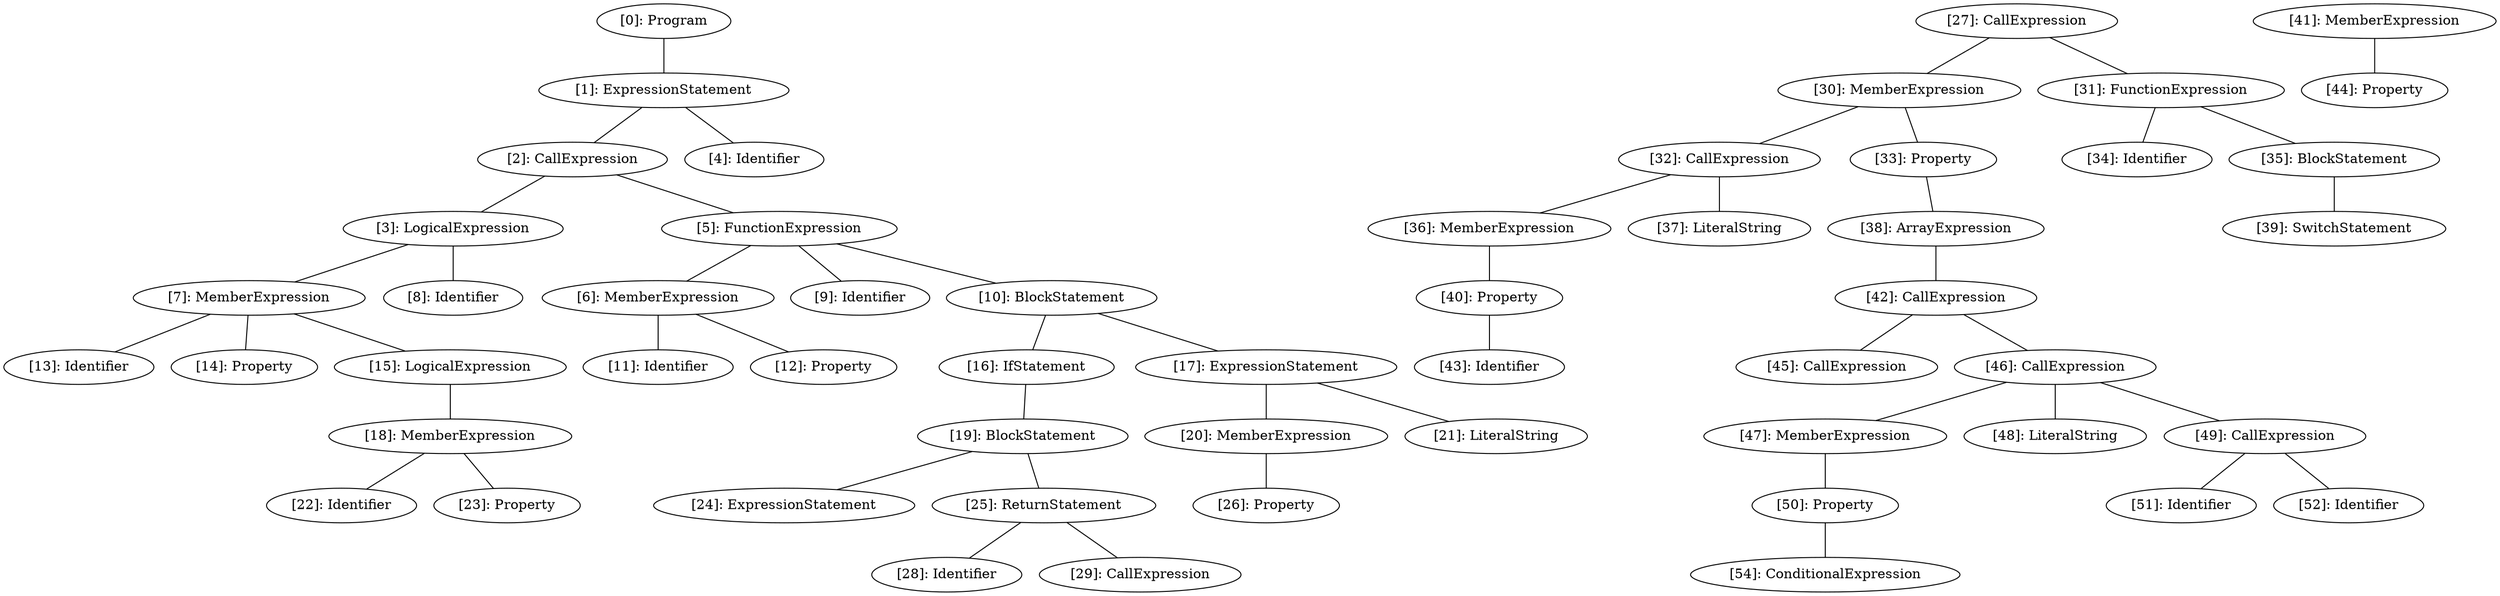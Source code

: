 // Result
graph {
	0 [label="[0]: Program"]
	1 [label="[1]: ExpressionStatement"]
	2 [label="[2]: CallExpression"]
	3 [label="[3]: LogicalExpression"]
	4 [label="[4]: Identifier"]
	5 [label="[5]: FunctionExpression"]
	6 [label="[6]: MemberExpression"]
	7 [label="[7]: MemberExpression"]
	8 [label="[8]: Identifier"]
	9 [label="[9]: Identifier"]
	10 [label="[10]: BlockStatement"]
	11 [label="[11]: Identifier"]
	12 [label="[12]: Property"]
	13 [label="[13]: Identifier"]
	14 [label="[14]: Property"]
	15 [label="[15]: LogicalExpression"]
	16 [label="[16]: IfStatement"]
	17 [label="[17]: ExpressionStatement"]
	18 [label="[18]: MemberExpression"]
	19 [label="[19]: BlockStatement"]
	20 [label="[20]: MemberExpression"]
	21 [label="[21]: LiteralString"]
	22 [label="[22]: Identifier"]
	23 [label="[23]: Property"]
	24 [label="[24]: ExpressionStatement"]
	25 [label="[25]: ReturnStatement"]
	26 [label="[26]: Property"]
	27 [label="[27]: CallExpression"]
	28 [label="[28]: Identifier"]
	29 [label="[29]: CallExpression"]
	30 [label="[30]: MemberExpression"]
	31 [label="[31]: FunctionExpression"]
	32 [label="[32]: CallExpression"]
	33 [label="[33]: Property"]
	34 [label="[34]: Identifier"]
	35 [label="[35]: BlockStatement"]
	36 [label="[36]: MemberExpression"]
	37 [label="[37]: LiteralString"]
	38 [label="[38]: ArrayExpression"]
	39 [label="[39]: SwitchStatement"]
	40 [label="[40]: Property"]
	41 [label="[41]: MemberExpression"]
	42 [label="[42]: CallExpression"]
	43 [label="[43]: Identifier"]
	44 [label="[44]: Property"]
	45 [label="[45]: CallExpression"]
	46 [label="[46]: CallExpression"]
	47 [label="[47]: MemberExpression"]
	48 [label="[48]: LiteralString"]
	49 [label="[49]: CallExpression"]
	50 [label="[50]: Property"]
	51 [label="[51]: Identifier"]
	52 [label="[52]: Identifier"]
	54 [label="[54]: ConditionalExpression"]
	0 -- 1
	1 -- 2
	1 -- 4
	2 -- 3
	2 -- 5
	3 -- 7
	3 -- 8
	5 -- 6
	5 -- 9
	5 -- 10
	6 -- 11
	6 -- 12
	7 -- 13
	7 -- 14
	7 -- 15
	10 -- 16
	10 -- 17
	15 -- 18
	16 -- 19
	17 -- 20
	17 -- 21
	18 -- 22
	18 -- 23
	19 -- 24
	19 -- 25
	20 -- 26
	25 -- 28
	25 -- 29
	27 -- 30
	27 -- 31
	30 -- 32
	30 -- 33
	31 -- 34
	31 -- 35
	32 -- 36
	32 -- 37
	33 -- 38
	35 -- 39
	36 -- 40
	38 -- 42
	40 -- 43
	41 -- 44
	42 -- 45
	42 -- 46
	46 -- 47
	46 -- 48
	46 -- 49
	47 -- 50
	49 -- 51
	49 -- 52
	50 -- 54
}
